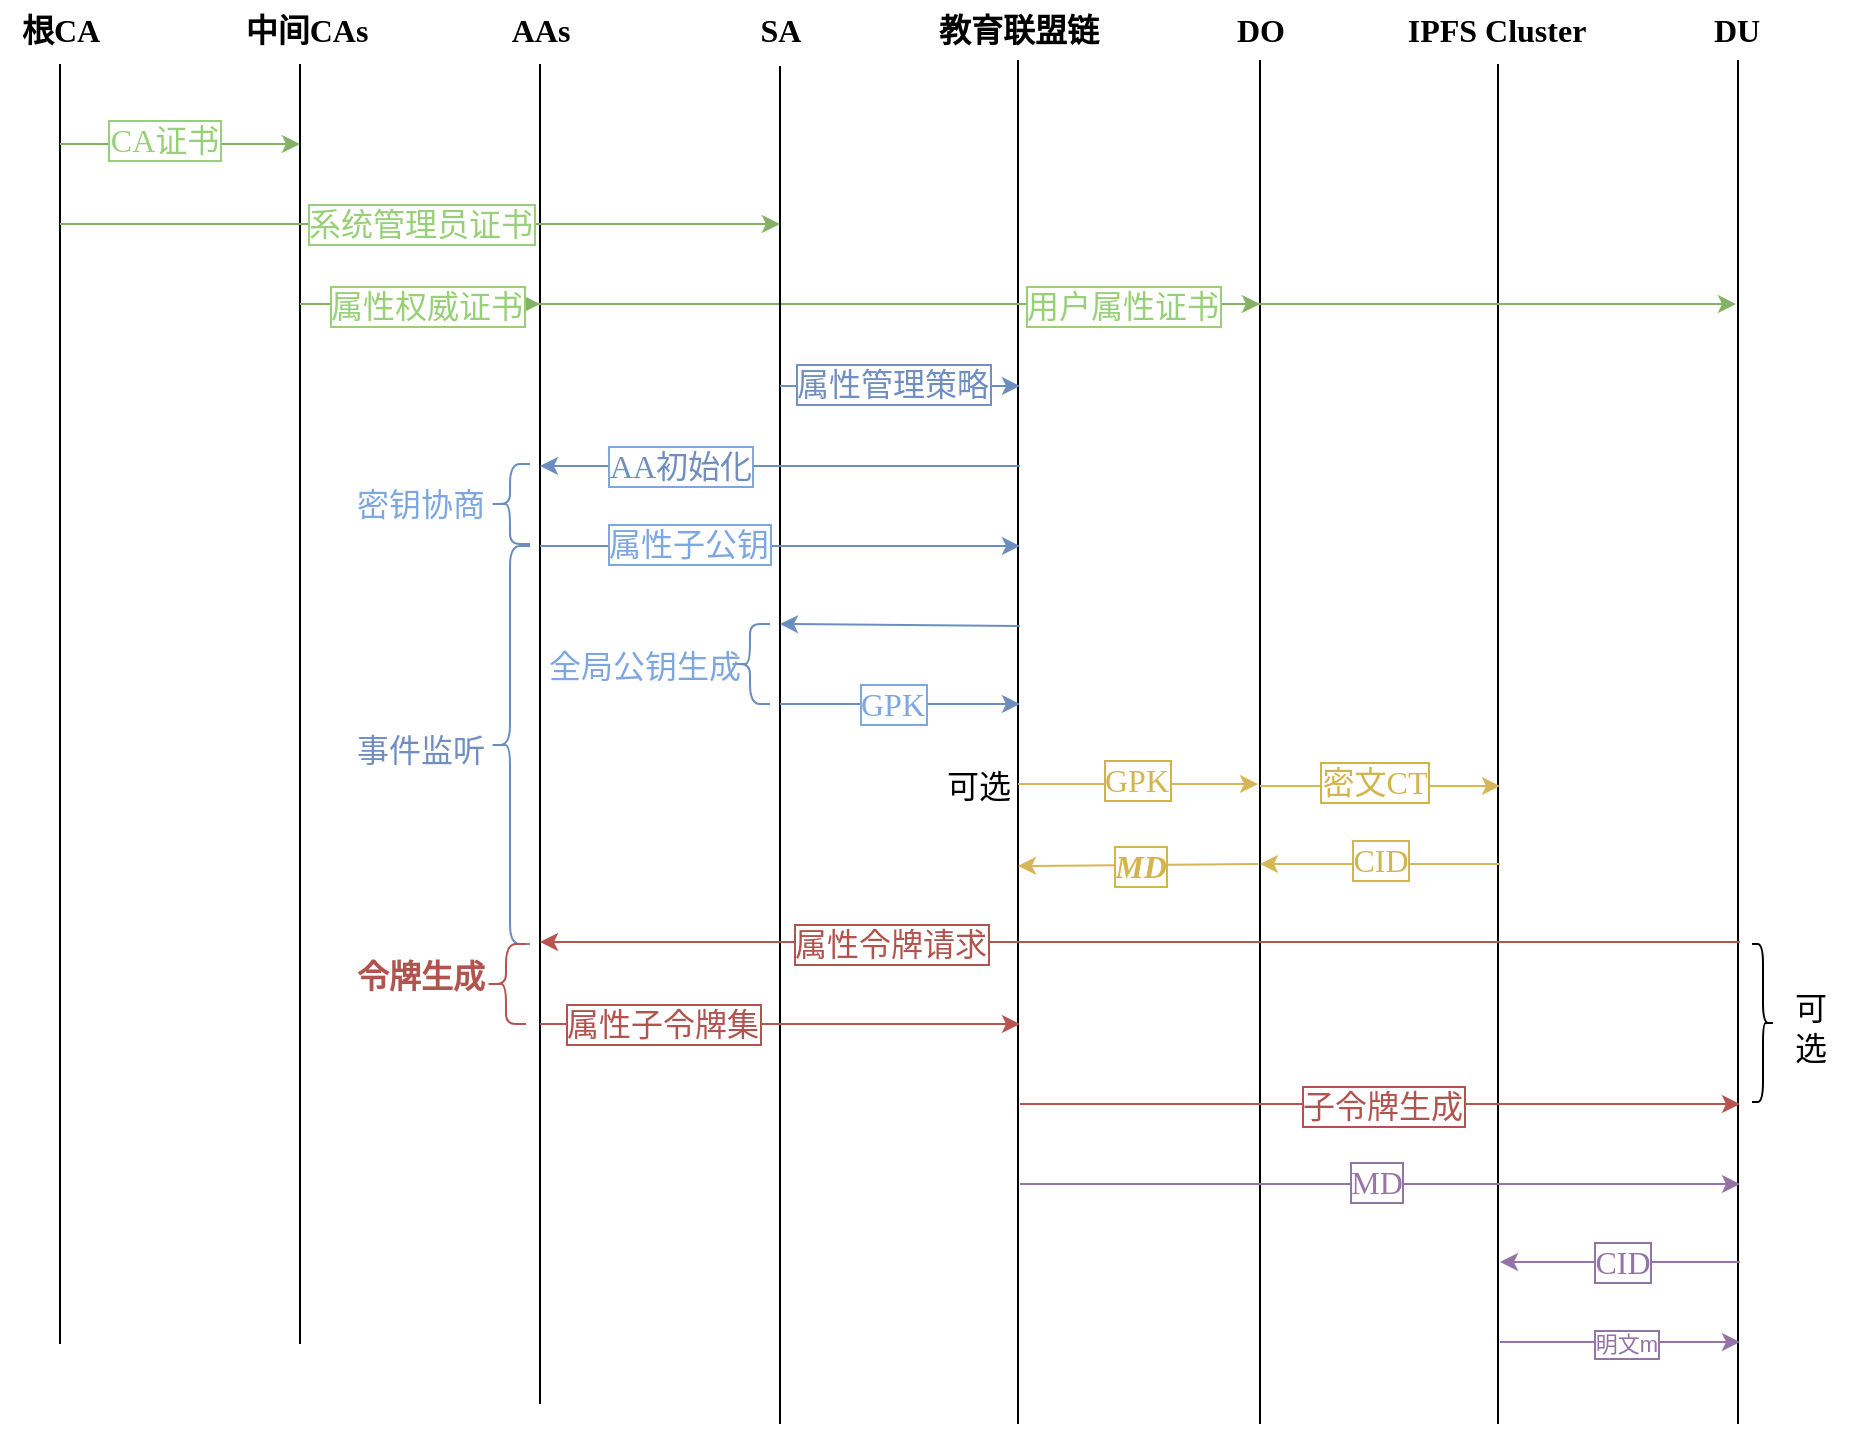 <mxfile version="24.2.7" type="github">
  <diagram name="第 1 页" id="jYvDmB9UrdElBcq9cQ24">
    <mxGraphModel dx="1687" dy="908" grid="1" gridSize="10" guides="1" tooltips="1" connect="1" arrows="1" fold="1" page="1" pageScale="1" pageWidth="827" pageHeight="1169" math="0" shadow="0">
      <root>
        <mxCell id="0" />
        <mxCell id="1" parent="0" />
        <mxCell id="ZbWRhIcGq7qZfUtx-Eha-1" value="" style="endArrow=none;html=1;rounded=0;fontSize=16;fontFamily=宋体;" edge="1" parent="1">
          <mxGeometry width="50" height="50" relative="1" as="geometry">
            <mxPoint x="240" y="800" as="sourcePoint" />
            <mxPoint x="240" y="160" as="targetPoint" />
          </mxGeometry>
        </mxCell>
        <mxCell id="ZbWRhIcGq7qZfUtx-Eha-2" value="根CA" style="text;html=1;align=center;verticalAlign=middle;resizable=0;points=[];autosize=1;strokeColor=none;fillColor=none;fontSize=16;fontFamily=宋体;fontStyle=1" vertex="1" parent="1">
          <mxGeometry x="210" y="128" width="60" height="30" as="geometry" />
        </mxCell>
        <mxCell id="ZbWRhIcGq7qZfUtx-Eha-3" value="" style="endArrow=none;html=1;rounded=0;fontSize=16;fontFamily=宋体;" edge="1" parent="1">
          <mxGeometry width="50" height="50" relative="1" as="geometry">
            <mxPoint x="360" y="800" as="sourcePoint" />
            <mxPoint x="360" y="160" as="targetPoint" />
          </mxGeometry>
        </mxCell>
        <mxCell id="ZbWRhIcGq7qZfUtx-Eha-4" value="中间CAs" style="text;html=1;align=center;verticalAlign=middle;resizable=0;points=[];autosize=1;strokeColor=none;fillColor=none;fontSize=16;fontFamily=宋体;fontStyle=1" vertex="1" parent="1">
          <mxGeometry x="323" y="128" width="80" height="30" as="geometry" />
        </mxCell>
        <mxCell id="ZbWRhIcGq7qZfUtx-Eha-5" value="" style="endArrow=none;html=1;rounded=0;fontSize=16;fontFamily=宋体;" edge="1" parent="1">
          <mxGeometry width="50" height="50" relative="1" as="geometry">
            <mxPoint x="480" y="830" as="sourcePoint" />
            <mxPoint x="480" y="160" as="targetPoint" />
          </mxGeometry>
        </mxCell>
        <mxCell id="ZbWRhIcGq7qZfUtx-Eha-6" value="AAs" style="text;html=1;align=center;verticalAlign=middle;resizable=0;points=[];autosize=1;strokeColor=none;fillColor=none;fontSize=16;fontFamily=宋体;fontStyle=1" vertex="1" parent="1">
          <mxGeometry x="455" y="128" width="50" height="30" as="geometry" />
        </mxCell>
        <mxCell id="ZbWRhIcGq7qZfUtx-Eha-7" value="" style="endArrow=none;html=1;rounded=0;fontSize=16;fontFamily=宋体;" edge="1" parent="1">
          <mxGeometry width="50" height="50" relative="1" as="geometry">
            <mxPoint x="719" y="840" as="sourcePoint" />
            <mxPoint x="719" y="158" as="targetPoint" />
          </mxGeometry>
        </mxCell>
        <mxCell id="ZbWRhIcGq7qZfUtx-Eha-8" value="教育联盟链" style="text;html=1;align=center;verticalAlign=middle;resizable=0;points=[];autosize=1;strokeColor=none;fillColor=none;fontSize=16;fontFamily=宋体;fontStyle=1" vertex="1" parent="1">
          <mxGeometry x="669" y="128" width="100" height="30" as="geometry" />
        </mxCell>
        <mxCell id="ZbWRhIcGq7qZfUtx-Eha-9" value="" style="endArrow=none;html=1;rounded=0;fontSize=16;fontFamily=宋体;" edge="1" parent="1">
          <mxGeometry width="50" height="50" relative="1" as="geometry">
            <mxPoint x="959" y="840" as="sourcePoint" />
            <mxPoint x="959" y="160" as="targetPoint" />
          </mxGeometry>
        </mxCell>
        <mxCell id="ZbWRhIcGq7qZfUtx-Eha-10" value="IPFS Cluster" style="text;html=1;align=center;verticalAlign=middle;resizable=0;points=[];autosize=1;strokeColor=none;fillColor=none;fontSize=16;fontFamily=宋体;fontStyle=1" vertex="1" parent="1">
          <mxGeometry x="898" y="128" width="120" height="30" as="geometry" />
        </mxCell>
        <mxCell id="ZbWRhIcGq7qZfUtx-Eha-11" value="" style="endArrow=none;html=1;rounded=0;fontSize=16;fontFamily=宋体;" edge="1" parent="1">
          <mxGeometry width="50" height="50" relative="1" as="geometry">
            <mxPoint x="1079" y="840" as="sourcePoint" />
            <mxPoint x="1079" y="158" as="targetPoint" />
          </mxGeometry>
        </mxCell>
        <mxCell id="ZbWRhIcGq7qZfUtx-Eha-12" value="DU" style="text;html=1;align=center;verticalAlign=middle;resizable=0;points=[];autosize=1;strokeColor=none;fillColor=none;fontSize=16;fontFamily=宋体;fontStyle=1" vertex="1" parent="1">
          <mxGeometry x="1058" y="128" width="40" height="30" as="geometry" />
        </mxCell>
        <mxCell id="ZbWRhIcGq7qZfUtx-Eha-15" value="" style="endArrow=none;html=1;rounded=0;fontSize=16;fontFamily=宋体;" edge="1" parent="1">
          <mxGeometry width="50" height="50" relative="1" as="geometry">
            <mxPoint x="840" y="840" as="sourcePoint" />
            <mxPoint x="840" y="158" as="targetPoint" />
          </mxGeometry>
        </mxCell>
        <mxCell id="ZbWRhIcGq7qZfUtx-Eha-16" value="DO" style="text;html=1;align=center;verticalAlign=middle;resizable=0;points=[];autosize=1;strokeColor=none;fillColor=none;fontSize=16;fontFamily=宋体;fontStyle=1" vertex="1" parent="1">
          <mxGeometry x="820" y="128" width="40" height="30" as="geometry" />
        </mxCell>
        <mxCell id="ZbWRhIcGq7qZfUtx-Eha-17" value="" style="endArrow=classic;html=1;rounded=0;labelBorderColor=default;fontSize=16;fontFamily=宋体;fontColor=#97D077;fillColor=#d5e8d4;strokeColor=#82b366;" edge="1" parent="1">
          <mxGeometry width="50" height="50" relative="1" as="geometry">
            <mxPoint x="240" y="200" as="sourcePoint" />
            <mxPoint x="360" y="200" as="targetPoint" />
          </mxGeometry>
        </mxCell>
        <mxCell id="ZbWRhIcGq7qZfUtx-Eha-40" value="CA证书" style="edgeLabel;html=1;align=center;verticalAlign=middle;resizable=0;points=[];labelBorderColor=#97D077;fontSize=16;fontFamily=宋体;fontColor=#97D077;" vertex="1" connectable="0" parent="ZbWRhIcGq7qZfUtx-Eha-17">
          <mxGeometry x="-0.142" y="2" relative="1" as="geometry">
            <mxPoint as="offset" />
          </mxGeometry>
        </mxCell>
        <mxCell id="ZbWRhIcGq7qZfUtx-Eha-18" value="" style="endArrow=classic;html=1;rounded=0;labelBorderColor=default;fontSize=16;fontFamily=宋体;fontColor=#97D077;fillColor=#d5e8d4;strokeColor=#82b366;" edge="1" parent="1">
          <mxGeometry width="50" height="50" relative="1" as="geometry">
            <mxPoint x="360" y="280" as="sourcePoint" />
            <mxPoint x="480" y="280" as="targetPoint" />
          </mxGeometry>
        </mxCell>
        <mxCell id="ZbWRhIcGq7qZfUtx-Eha-42" value="属性权威证书" style="edgeLabel;html=1;align=center;verticalAlign=middle;resizable=0;points=[];labelBorderColor=#97D077;fontSize=16;fontFamily=宋体;fontColor=#97D077;" vertex="1" connectable="0" parent="ZbWRhIcGq7qZfUtx-Eha-18">
          <mxGeometry x="0.051" y="-1" relative="1" as="geometry">
            <mxPoint as="offset" />
          </mxGeometry>
        </mxCell>
        <mxCell id="ZbWRhIcGq7qZfUtx-Eha-19" value="" style="endArrow=classic;html=1;rounded=0;labelBorderColor=default;fontSize=16;fontFamily=宋体;fontColor=#97D077;fillColor=#d5e8d4;strokeColor=#82b366;" edge="1" parent="1">
          <mxGeometry width="50" height="50" relative="1" as="geometry">
            <mxPoint x="479" y="280" as="sourcePoint" />
            <mxPoint x="840" y="280" as="targetPoint" />
          </mxGeometry>
        </mxCell>
        <mxCell id="ZbWRhIcGq7qZfUtx-Eha-43" value="用户属性证书" style="edgeLabel;html=1;align=center;verticalAlign=middle;resizable=0;points=[];labelBorderColor=#97D077;fontSize=16;fontFamily=宋体;fontColor=#97D077;" vertex="1" connectable="0" parent="ZbWRhIcGq7qZfUtx-Eha-19">
          <mxGeometry x="0.615" y="-1" relative="1" as="geometry">
            <mxPoint as="offset" />
          </mxGeometry>
        </mxCell>
        <mxCell id="ZbWRhIcGq7qZfUtx-Eha-20" value="" style="endArrow=none;html=1;rounded=0;fontSize=16;fontFamily=宋体;" edge="1" parent="1">
          <mxGeometry width="50" height="50" relative="1" as="geometry">
            <mxPoint x="600" y="840" as="sourcePoint" />
            <mxPoint x="600" y="161" as="targetPoint" />
          </mxGeometry>
        </mxCell>
        <mxCell id="ZbWRhIcGq7qZfUtx-Eha-21" value="SA" style="text;html=1;align=center;verticalAlign=middle;resizable=0;points=[];autosize=1;strokeColor=none;fillColor=none;fontSize=16;fontFamily=宋体;fontStyle=1" vertex="1" parent="1">
          <mxGeometry x="580" y="128" width="40" height="30" as="geometry" />
        </mxCell>
        <mxCell id="ZbWRhIcGq7qZfUtx-Eha-22" value="" style="endArrow=classic;html=1;rounded=0;labelBorderColor=default;fontSize=16;fontFamily=宋体;fontColor=#97D077;fillColor=#d5e8d4;strokeColor=#82b366;" edge="1" parent="1">
          <mxGeometry width="50" height="50" relative="1" as="geometry">
            <mxPoint x="838" y="280" as="sourcePoint" />
            <mxPoint x="1078" y="280" as="targetPoint" />
          </mxGeometry>
        </mxCell>
        <mxCell id="ZbWRhIcGq7qZfUtx-Eha-23" value="" style="endArrow=classic;html=1;rounded=0;labelBorderColor=default;fontSize=16;fontFamily=宋体;fontColor=#97D077;fillColor=#d5e8d4;strokeColor=#82b366;" edge="1" parent="1">
          <mxGeometry width="50" height="50" relative="1" as="geometry">
            <mxPoint x="240" y="240" as="sourcePoint" />
            <mxPoint x="600" y="240" as="targetPoint" />
          </mxGeometry>
        </mxCell>
        <mxCell id="ZbWRhIcGq7qZfUtx-Eha-41" value="系统管理员证书" style="edgeLabel;html=1;align=center;verticalAlign=middle;resizable=0;points=[];labelBorderColor=#97D077;fontSize=16;fontFamily=宋体;fontColor=#97D077;" vertex="1" connectable="0" parent="ZbWRhIcGq7qZfUtx-Eha-23">
          <mxGeometry x="-0.001" relative="1" as="geometry">
            <mxPoint as="offset" />
          </mxGeometry>
        </mxCell>
        <mxCell id="ZbWRhIcGq7qZfUtx-Eha-25" value="" style="endArrow=classic;html=1;rounded=0;labelBorderColor=default;fontSize=16;fontFamily=宋体;fillColor=#dae8fc;strokeColor=#6c8ebf;" edge="1" parent="1">
          <mxGeometry width="50" height="50" relative="1" as="geometry">
            <mxPoint x="600" y="321" as="sourcePoint" />
            <mxPoint x="720" y="321" as="targetPoint" />
          </mxGeometry>
        </mxCell>
        <mxCell id="ZbWRhIcGq7qZfUtx-Eha-44" value="属性管理策略" style="edgeLabel;html=1;align=center;verticalAlign=middle;resizable=0;points=[];labelBorderColor=#758ec3;fontSize=16;fontFamily=宋体;fontColor=#718ec1;" vertex="1" connectable="0" parent="ZbWRhIcGq7qZfUtx-Eha-25">
          <mxGeometry x="-0.019" y="1" relative="1" as="geometry">
            <mxPoint x="-3" as="offset" />
          </mxGeometry>
        </mxCell>
        <mxCell id="ZbWRhIcGq7qZfUtx-Eha-26" value="" style="endArrow=classic;html=1;rounded=0;labelBorderColor=default;fontSize=16;fontFamily=宋体;fillColor=#dae8fc;strokeColor=#6c8ebf;" edge="1" parent="1">
          <mxGeometry width="50" height="50" relative="1" as="geometry">
            <mxPoint x="720" y="361" as="sourcePoint" />
            <mxPoint x="480" y="361" as="targetPoint" />
          </mxGeometry>
        </mxCell>
        <mxCell id="ZbWRhIcGq7qZfUtx-Eha-46" value="AA初始化" style="edgeLabel;html=1;align=center;verticalAlign=middle;resizable=0;points=[];labelBorderColor=#7EA6E0;fontSize=16;fontFamily=宋体;fontColor=#718ec1;" vertex="1" connectable="0" parent="ZbWRhIcGq7qZfUtx-Eha-26">
          <mxGeometry x="0.422" y="-4" relative="1" as="geometry">
            <mxPoint y="4" as="offset" />
          </mxGeometry>
        </mxCell>
        <mxCell id="ZbWRhIcGq7qZfUtx-Eha-30" value="" style="endArrow=classic;html=1;rounded=0;labelBorderColor=#7EA6E0;fontSize=16;fontFamily=宋体;fontColor=#7EA6E0;fillColor=#dae8fc;strokeColor=#6c8ebf;" edge="1" parent="1">
          <mxGeometry width="50" height="50" relative="1" as="geometry">
            <mxPoint x="480" y="401" as="sourcePoint" />
            <mxPoint x="720" y="401" as="targetPoint" />
          </mxGeometry>
        </mxCell>
        <mxCell id="ZbWRhIcGq7qZfUtx-Eha-47" value="属性子公钥" style="edgeLabel;html=1;align=center;verticalAlign=middle;resizable=0;points=[];labelBorderColor=#7EA6E0;fontSize=16;fontFamily=宋体;fontColor=#7EA6E0;" vertex="1" connectable="0" parent="ZbWRhIcGq7qZfUtx-Eha-30">
          <mxGeometry x="0.218" y="-2" relative="1" as="geometry">
            <mxPoint x="-72" y="-3" as="offset" />
          </mxGeometry>
        </mxCell>
        <mxCell id="ZbWRhIcGq7qZfUtx-Eha-31" value="" style="endArrow=classic;html=1;rounded=0;labelBorderColor=default;fontSize=16;fontFamily=宋体;fillColor=#fff2cc;strokeColor=#d6b656;" edge="1" parent="1">
          <mxGeometry width="50" height="50" relative="1" as="geometry">
            <mxPoint x="719" y="520" as="sourcePoint" />
            <mxPoint x="839" y="520" as="targetPoint" />
          </mxGeometry>
        </mxCell>
        <mxCell id="ZbWRhIcGq7qZfUtx-Eha-60" value="GPK" style="edgeLabel;html=1;align=center;verticalAlign=middle;resizable=0;points=[];labelBorderColor=#cfb545;fontSize=16;fontFamily=宋体;fontColor=#d2b54e;" vertex="1" connectable="0" parent="ZbWRhIcGq7qZfUtx-Eha-31">
          <mxGeometry x="-0.02" y="4" relative="1" as="geometry">
            <mxPoint y="2" as="offset" />
          </mxGeometry>
        </mxCell>
        <mxCell id="ZbWRhIcGq7qZfUtx-Eha-32" value="" style="endArrow=classic;html=1;rounded=0;labelBorderColor=#7EA6E0;fontSize=16;fontFamily=宋体;fontColor=#7EA6E0;fillColor=#dae8fc;strokeColor=#6c8ebf;" edge="1" parent="1">
          <mxGeometry width="50" height="50" relative="1" as="geometry">
            <mxPoint x="720" y="441" as="sourcePoint" />
            <mxPoint x="600" y="440" as="targetPoint" />
          </mxGeometry>
        </mxCell>
        <mxCell id="ZbWRhIcGq7qZfUtx-Eha-33" value="" style="endArrow=classic;html=1;rounded=0;labelBorderColor=#cfb545;fontSize=16;fontFamily=宋体;fillColor=#fff2cc;strokeColor=#d6b656;" edge="1" parent="1">
          <mxGeometry width="50" height="50" relative="1" as="geometry">
            <mxPoint x="840" y="521" as="sourcePoint" />
            <mxPoint x="960" y="521" as="targetPoint" />
          </mxGeometry>
        </mxCell>
        <mxCell id="ZbWRhIcGq7qZfUtx-Eha-62" value="密文CT" style="edgeLabel;html=1;align=center;verticalAlign=middle;resizable=0;points=[];labelBorderColor=#cfb545;fontSize=16;fontFamily=宋体;fontColor=#d2b54e;" vertex="1" connectable="0" parent="ZbWRhIcGq7qZfUtx-Eha-33">
          <mxGeometry x="-0.054" y="2" relative="1" as="geometry">
            <mxPoint as="offset" />
          </mxGeometry>
        </mxCell>
        <mxCell id="ZbWRhIcGq7qZfUtx-Eha-34" value="" style="endArrow=classic;html=1;rounded=0;labelBorderColor=default;fontSize=16;fontFamily=宋体;fillColor=#f8cecc;strokeColor=#b85450;" edge="1" parent="1">
          <mxGeometry width="50" height="50" relative="1" as="geometry">
            <mxPoint x="1080" y="599" as="sourcePoint" />
            <mxPoint x="480" y="599" as="targetPoint" />
          </mxGeometry>
        </mxCell>
        <mxCell id="ZbWRhIcGq7qZfUtx-Eha-70" value="属性令牌请求" style="edgeLabel;html=1;align=center;verticalAlign=middle;resizable=0;points=[];labelBorderColor=#b1534e;fontSize=16;fontFamily=宋体;fontColor=#B1534E;" vertex="1" connectable="0" parent="ZbWRhIcGq7qZfUtx-Eha-34">
          <mxGeometry x="0.418" y="1" relative="1" as="geometry">
            <mxPoint as="offset" />
          </mxGeometry>
        </mxCell>
        <mxCell id="ZbWRhIcGq7qZfUtx-Eha-35" value="" style="endArrow=classic;html=1;rounded=0;labelBorderColor=default;fontSize=16;fontFamily=宋体;fillColor=#f8cecc;strokeColor=#b85450;" edge="1" parent="1">
          <mxGeometry width="50" height="50" relative="1" as="geometry">
            <mxPoint x="480" y="640" as="sourcePoint" />
            <mxPoint x="720" y="640" as="targetPoint" />
          </mxGeometry>
        </mxCell>
        <mxCell id="ZbWRhIcGq7qZfUtx-Eha-71" value="属性子令牌集" style="edgeLabel;html=1;align=center;verticalAlign=middle;resizable=0;points=[];labelBorderColor=#b1534e;fontSize=16;fontFamily=宋体;fontColor=#B1534E;" vertex="1" connectable="0" parent="ZbWRhIcGq7qZfUtx-Eha-35">
          <mxGeometry x="-0.423" relative="1" as="geometry">
            <mxPoint x="-8" as="offset" />
          </mxGeometry>
        </mxCell>
        <mxCell id="ZbWRhIcGq7qZfUtx-Eha-36" value="" style="endArrow=classic;html=1;rounded=0;labelBorderColor=default;fontSize=16;fontFamily=宋体;fillColor=#f8cecc;strokeColor=#b85450;" edge="1" parent="1">
          <mxGeometry width="50" height="50" relative="1" as="geometry">
            <mxPoint x="720" y="680" as="sourcePoint" />
            <mxPoint x="1080" y="680" as="targetPoint" />
          </mxGeometry>
        </mxCell>
        <mxCell id="ZbWRhIcGq7qZfUtx-Eha-77" value="子令牌生成" style="edgeLabel;html=1;align=center;verticalAlign=middle;resizable=0;points=[];labelBorderColor=#b1534e;fontSize=16;fontFamily=宋体;fontColor=#B1534E;" vertex="1" connectable="0" parent="ZbWRhIcGq7qZfUtx-Eha-36">
          <mxGeometry x="0.002" y="-2" relative="1" as="geometry">
            <mxPoint y="-1" as="offset" />
          </mxGeometry>
        </mxCell>
        <mxCell id="ZbWRhIcGq7qZfUtx-Eha-37" value="" style="endArrow=classic;html=1;rounded=0;labelBorderColor=default;fontSize=16;fontFamily=宋体;fillColor=#e1d5e7;strokeColor=#9673a6;" edge="1" parent="1">
          <mxGeometry width="50" height="50" relative="1" as="geometry">
            <mxPoint x="1080" y="759" as="sourcePoint" />
            <mxPoint x="960" y="759" as="targetPoint" />
          </mxGeometry>
        </mxCell>
        <mxCell id="ZbWRhIcGq7qZfUtx-Eha-78" value="CID" style="edgeLabel;html=1;align=center;verticalAlign=middle;resizable=0;points=[];labelBorderColor=#9473a7;fontSize=16;fontFamily=宋体;fontColor=#9473a7;" vertex="1" connectable="0" parent="ZbWRhIcGq7qZfUtx-Eha-37">
          <mxGeometry x="-0.007" relative="1" as="geometry">
            <mxPoint as="offset" />
          </mxGeometry>
        </mxCell>
        <mxCell id="ZbWRhIcGq7qZfUtx-Eha-38" value="" style="endArrow=classic;html=1;rounded=0;labelBorderColor=default;fontSize=16;fontFamily=宋体;fillColor=#e1d5e7;strokeColor=#9673a6;" edge="1" parent="1">
          <mxGeometry width="50" height="50" relative="1" as="geometry">
            <mxPoint x="960" y="799" as="sourcePoint" />
            <mxPoint x="1080" y="799" as="targetPoint" />
          </mxGeometry>
        </mxCell>
        <mxCell id="ZbWRhIcGq7qZfUtx-Eha-86" value="明文m" style="edgeLabel;html=1;align=center;verticalAlign=middle;resizable=0;points=[];fontColor=#9473a7;labelBorderColor=#9473a7;" vertex="1" connectable="0" parent="ZbWRhIcGq7qZfUtx-Eha-38">
          <mxGeometry x="0.045" y="-1" relative="1" as="geometry">
            <mxPoint as="offset" />
          </mxGeometry>
        </mxCell>
        <mxCell id="ZbWRhIcGq7qZfUtx-Eha-39" value="" style="endArrow=classic;html=1;rounded=0;labelBorderColor=default;fontSize=16;fontFamily=宋体;fillColor=#fff2cc;strokeColor=#d6b656;" edge="1" parent="1">
          <mxGeometry width="50" height="50" relative="1" as="geometry">
            <mxPoint x="839" y="560" as="sourcePoint" />
            <mxPoint x="719" y="561" as="targetPoint" />
          </mxGeometry>
        </mxCell>
        <mxCell id="ZbWRhIcGq7qZfUtx-Eha-65" value="MD" style="edgeLabel;html=1;align=center;verticalAlign=middle;resizable=0;points=[];labelBorderColor=#d2b54e;fontSize=16;fontFamily=宋体;fontColor=#d2b54e;fontStyle=3" vertex="1" connectable="0" parent="ZbWRhIcGq7qZfUtx-Eha-39">
          <mxGeometry x="-0.015" relative="1" as="geometry">
            <mxPoint as="offset" />
          </mxGeometry>
        </mxCell>
        <mxCell id="ZbWRhIcGq7qZfUtx-Eha-48" value="" style="shape=curlyBracket;whiteSpace=wrap;html=1;rounded=1;labelPosition=left;verticalLabelPosition=middle;align=right;verticalAlign=middle;size=0.5;labelBorderColor=#7EA6E0;fontSize=16;fontFamily=宋体;fillColor=#dae8fc;strokeColor=#6c8ebf;" vertex="1" parent="1">
          <mxGeometry x="455" y="360" width="20" height="40" as="geometry" />
        </mxCell>
        <mxCell id="ZbWRhIcGq7qZfUtx-Eha-49" value="密钥协商" style="text;html=1;align=center;verticalAlign=middle;resizable=0;points=[];autosize=1;strokeColor=none;fillColor=none;labelBorderColor=none;fontSize=16;fontFamily=宋体;fontColor=#7EA6E0;" vertex="1" parent="1">
          <mxGeometry x="375" y="365" width="90" height="30" as="geometry" />
        </mxCell>
        <mxCell id="ZbWRhIcGq7qZfUtx-Eha-51" value="" style="shape=curlyBracket;whiteSpace=wrap;html=1;rounded=1;flipH=1;labelPosition=right;verticalLabelPosition=middle;align=left;verticalAlign=middle;size=0.5;rotation=-180;labelBorderColor=#7EA6E0;fontSize=16;fontFamily=宋体;fillColor=#dae8fc;strokeColor=#6c8ebf;" vertex="1" parent="1">
          <mxGeometry x="575" y="440" width="20" height="40" as="geometry" />
        </mxCell>
        <mxCell id="ZbWRhIcGq7qZfUtx-Eha-52" value="" style="endArrow=classic;html=1;rounded=0;labelBorderColor=#7EA6E0;fontSize=16;fontFamily=宋体;fontColor=#7EA6E0;fillColor=#dae8fc;strokeColor=#6c8ebf;" edge="1" parent="1">
          <mxGeometry width="50" height="50" relative="1" as="geometry">
            <mxPoint x="600" y="480" as="sourcePoint" />
            <mxPoint x="720" y="480" as="targetPoint" />
          </mxGeometry>
        </mxCell>
        <mxCell id="ZbWRhIcGq7qZfUtx-Eha-61" value="GPK" style="edgeLabel;html=1;align=center;verticalAlign=middle;resizable=0;points=[];labelBorderColor=#7EA6E0;fontSize=16;fontFamily=宋体;fontColor=#7EA6E0;" vertex="1" connectable="0" parent="ZbWRhIcGq7qZfUtx-Eha-52">
          <mxGeometry x="-0.072" y="-1" relative="1" as="geometry">
            <mxPoint y="-1" as="offset" />
          </mxGeometry>
        </mxCell>
        <mxCell id="ZbWRhIcGq7qZfUtx-Eha-54" value="全局公钥生成" style="text;html=1;align=center;verticalAlign=middle;resizable=0;points=[];autosize=1;strokeColor=none;fillColor=none;labelBorderColor=none;fontSize=16;fontFamily=宋体;fontColor=#7EA6E0;" vertex="1" parent="1">
          <mxGeometry x="472" y="446" width="120" height="30" as="geometry" />
        </mxCell>
        <mxCell id="ZbWRhIcGq7qZfUtx-Eha-56" value="可选" style="text;html=1;align=center;verticalAlign=middle;resizable=0;points=[];autosize=1;strokeColor=none;fillColor=none;labelBorderColor=none;fontSize=16;fontFamily=宋体;" vertex="1" parent="1">
          <mxGeometry x="669" y="506" width="60" height="30" as="geometry" />
        </mxCell>
        <mxCell id="ZbWRhIcGq7qZfUtx-Eha-63" value="" style="endArrow=classic;html=1;rounded=0;labelBorderColor=#d2b54e;fontSize=16;fontFamily=宋体;fillColor=#fff2cc;strokeColor=#d6b656;fontColor=#d2b54e;" edge="1" parent="1">
          <mxGeometry width="50" height="50" relative="1" as="geometry">
            <mxPoint x="960" y="560" as="sourcePoint" />
            <mxPoint x="840" y="560" as="targetPoint" />
          </mxGeometry>
        </mxCell>
        <mxCell id="ZbWRhIcGq7qZfUtx-Eha-64" value="CID" style="edgeLabel;html=1;align=center;verticalAlign=middle;resizable=0;points=[];labelBorderColor=#d2b54e;fontSize=16;fontFamily=宋体;fontColor=#d2b54e;" vertex="1" connectable="0" parent="ZbWRhIcGq7qZfUtx-Eha-63">
          <mxGeometry x="0.002" y="-2" relative="1" as="geometry">
            <mxPoint as="offset" />
          </mxGeometry>
        </mxCell>
        <mxCell id="ZbWRhIcGq7qZfUtx-Eha-66" value="" style="shape=curlyBracket;whiteSpace=wrap;html=1;rounded=1;labelPosition=left;verticalLabelPosition=middle;align=right;verticalAlign=middle;labelBorderColor=default;fontSize=16;fontFamily=宋体;fillColor=#dae8fc;strokeColor=#6c8ebf;" vertex="1" parent="1">
          <mxGeometry x="455" y="401" width="20" height="199" as="geometry" />
        </mxCell>
        <mxCell id="ZbWRhIcGq7qZfUtx-Eha-67" value="事件监听" style="text;html=1;align=center;verticalAlign=middle;resizable=0;points=[];autosize=1;strokeColor=none;fillColor=none;labelBorderColor=none;fontSize=16;fontFamily=宋体;fontColor=#718ec1;" vertex="1" parent="1">
          <mxGeometry x="375" y="488" width="90" height="30" as="geometry" />
        </mxCell>
        <mxCell id="ZbWRhIcGq7qZfUtx-Eha-68" value="" style="shape=curlyBracket;whiteSpace=wrap;html=1;rounded=1;labelPosition=left;verticalLabelPosition=middle;align=right;verticalAlign=middle;labelBorderColor=#b1534e;fontSize=16;fontFamily=宋体;fillColor=#f8cecc;strokeColor=#b85450;" vertex="1" parent="1">
          <mxGeometry x="453" y="600" width="20" height="40" as="geometry" />
        </mxCell>
        <mxCell id="ZbWRhIcGq7qZfUtx-Eha-69" value="&lt;b style=&quot;font-size: 16px;&quot;&gt;令牌生成&lt;/b&gt;" style="text;html=1;align=center;verticalAlign=middle;resizable=0;points=[];autosize=1;labelBorderColor=none;fontSize=16;fontFamily=宋体;fontColor=#b1534e;" vertex="1" parent="1">
          <mxGeometry x="375" y="601" width="90" height="30" as="geometry" />
        </mxCell>
        <mxCell id="ZbWRhIcGq7qZfUtx-Eha-73" value="" style="shape=curlyBracket;whiteSpace=wrap;html=1;rounded=1;flipH=1;labelPosition=right;verticalLabelPosition=middle;align=left;verticalAlign=middle;labelBorderColor=default;fontSize=16;fontFamily=宋体;" vertex="1" parent="1">
          <mxGeometry x="1086" y="600" width="11" height="79" as="geometry" />
        </mxCell>
        <mxCell id="ZbWRhIcGq7qZfUtx-Eha-74" value="可&lt;div style=&quot;font-size: 16px;&quot;&gt;选&lt;/div&gt;" style="text;html=1;align=center;verticalAlign=middle;resizable=0;points=[];autosize=1;strokeColor=none;fillColor=none;fontSize=16;fontFamily=宋体;" vertex="1" parent="1">
          <mxGeometry x="1095" y="617" width="40" height="50" as="geometry" />
        </mxCell>
        <mxCell id="ZbWRhIcGq7qZfUtx-Eha-80" value="" style="endArrow=classic;html=1;rounded=0;labelBorderColor=default;fontSize=16;fontFamily=宋体;fillColor=#e1d5e7;strokeColor=#9673a6;" edge="1" parent="1">
          <mxGeometry width="50" height="50" relative="1" as="geometry">
            <mxPoint x="720" y="720" as="sourcePoint" />
            <mxPoint x="1080" y="720" as="targetPoint" />
          </mxGeometry>
        </mxCell>
        <mxCell id="ZbWRhIcGq7qZfUtx-Eha-81" value="MD" style="edgeLabel;html=1;align=center;verticalAlign=middle;resizable=0;points=[];labelBorderColor=#9473a7;fontSize=16;fontFamily=宋体;fontColor=#9676a9;" vertex="1" connectable="0" parent="ZbWRhIcGq7qZfUtx-Eha-80">
          <mxGeometry x="-0.015" y="1" relative="1" as="geometry">
            <mxPoint as="offset" />
          </mxGeometry>
        </mxCell>
      </root>
    </mxGraphModel>
  </diagram>
</mxfile>

